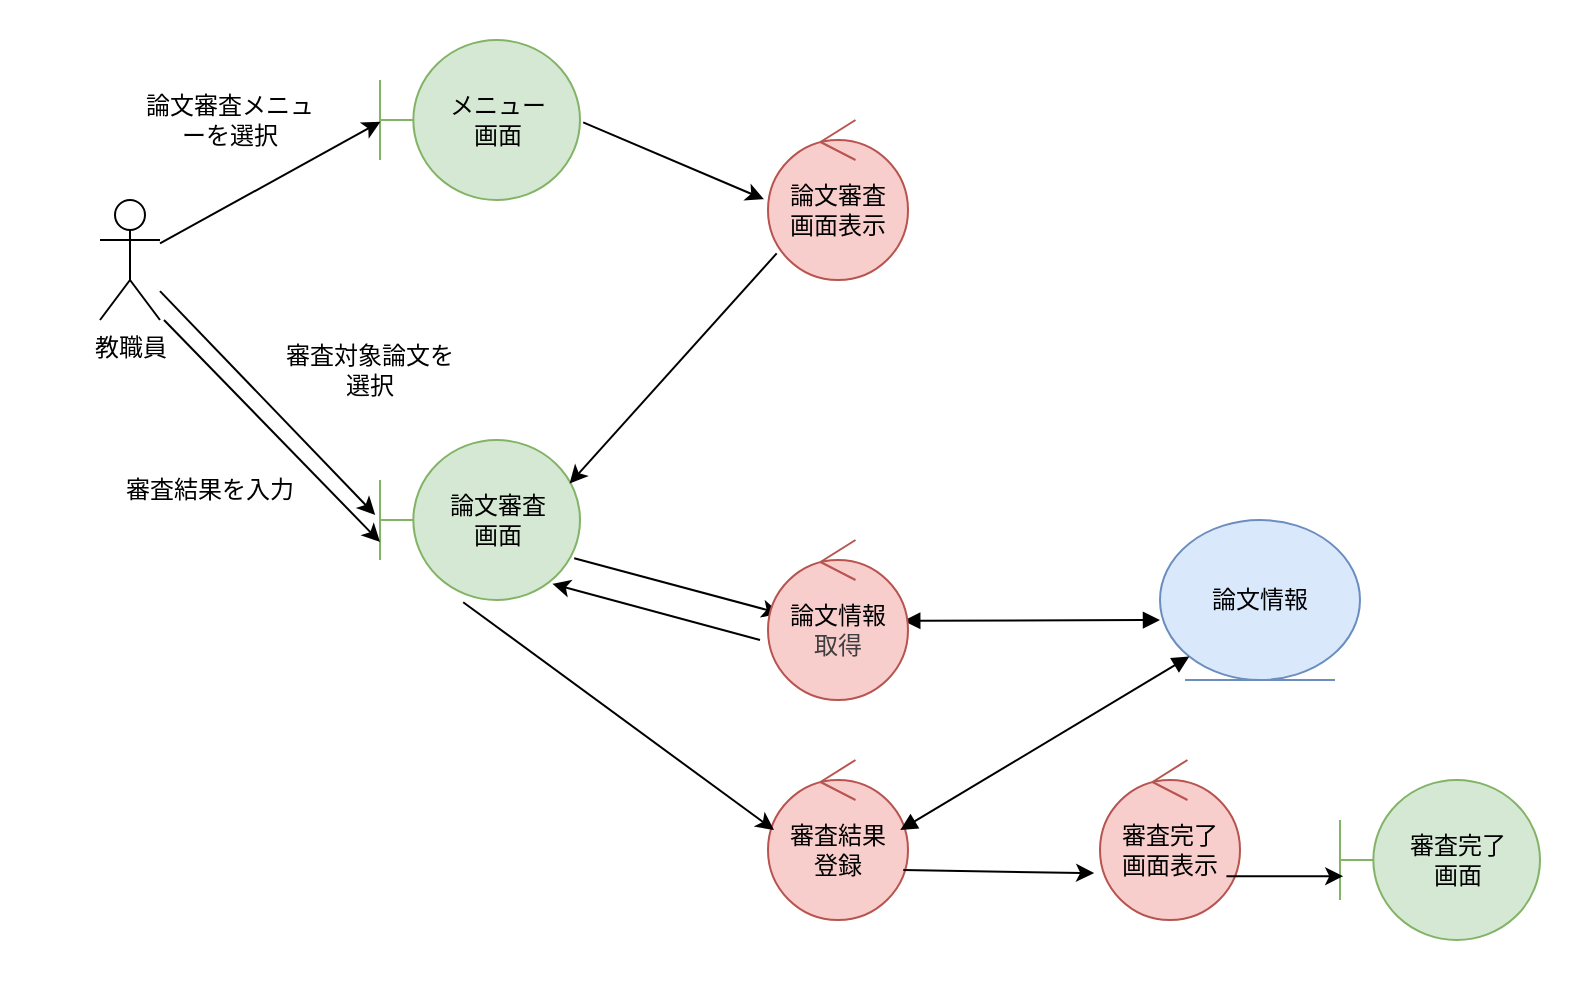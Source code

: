 <mxfile>
    <diagram id="5DfwSMmlrQ2DYcHCKKRp" name="ページ1">
        <mxGraphModel dx="907" dy="656" grid="1" gridSize="10" guides="1" tooltips="1" connect="1" arrows="1" fold="1" page="1" pageScale="1" pageWidth="827" pageHeight="1169" math="0" shadow="0">
            <root>
                <mxCell id="0"/>
                <mxCell id="1" parent="0"/>
                <mxCell id="14" value="" style="rounded=0;whiteSpace=wrap;html=1;strokeColor=none;" parent="1" vertex="1">
                    <mxGeometry x="30" y="180" width="790" height="500" as="geometry"/>
                </mxCell>
                <mxCell id="iqDvwW4yLdDJP2QT4Gw2-2" value="教職員" style="shape=umlActor;verticalLabelPosition=bottom;verticalAlign=top;html=1;" parent="1" vertex="1">
                    <mxGeometry x="80" y="280" width="30" height="60" as="geometry"/>
                </mxCell>
                <mxCell id="iqDvwW4yLdDJP2QT4Gw2-3" value="メニュー&lt;div&gt;画面&lt;/div&gt;" style="shape=umlBoundary;whiteSpace=wrap;html=1;fillColor=#d5e8d4;strokeColor=#82b366;" parent="1" vertex="1">
                    <mxGeometry x="220" y="200" width="100" height="80" as="geometry"/>
                </mxCell>
                <mxCell id="iqDvwW4yLdDJP2QT4Gw2-5" value="" style="endArrow=classic;html=1;rounded=0;entryX=0.002;entryY=0.511;entryDx=0;entryDy=0;entryPerimeter=0;" parent="1" source="iqDvwW4yLdDJP2QT4Gw2-2" target="iqDvwW4yLdDJP2QT4Gw2-3" edge="1">
                    <mxGeometry width="50" height="50" relative="1" as="geometry">
                        <mxPoint x="200" y="410" as="sourcePoint"/>
                        <mxPoint x="250" y="360" as="targetPoint"/>
                    </mxGeometry>
                </mxCell>
                <mxCell id="iqDvwW4yLdDJP2QT4Gw2-6" value="論文審査メニューを選択" style="text;html=1;align=center;verticalAlign=middle;whiteSpace=wrap;rounded=0;" parent="1" vertex="1">
                    <mxGeometry x="100" y="225" width="90" height="30" as="geometry"/>
                </mxCell>
                <mxCell id="iqDvwW4yLdDJP2QT4Gw2-7" value="論文審査&lt;br&gt;&lt;div&gt;画面表示&lt;/div&gt;" style="ellipse;shape=umlControl;whiteSpace=wrap;html=1;fillColor=#f8cecc;strokeColor=#b85450;" parent="1" vertex="1">
                    <mxGeometry x="414" y="240" width="70" height="80" as="geometry"/>
                </mxCell>
                <mxCell id="iqDvwW4yLdDJP2QT4Gw2-23" value="" style="endArrow=classic;html=1;rounded=0;entryX=-0.029;entryY=0.495;entryDx=0;entryDy=0;entryPerimeter=0;exitX=1.016;exitY=0.515;exitDx=0;exitDy=0;exitPerimeter=0;" parent="1" source="iqDvwW4yLdDJP2QT4Gw2-3" target="iqDvwW4yLdDJP2QT4Gw2-7" edge="1">
                    <mxGeometry width="50" height="50" relative="1" as="geometry">
                        <mxPoint x="210" y="541" as="sourcePoint"/>
                        <mxPoint x="320" y="480" as="targetPoint"/>
                    </mxGeometry>
                </mxCell>
                <mxCell id="iqDvwW4yLdDJP2QT4Gw2-25" value="論文審査&lt;br&gt;&lt;div&gt;画面&lt;/div&gt;" style="shape=umlBoundary;whiteSpace=wrap;html=1;fillColor=#d5e8d4;strokeColor=#82b366;" parent="1" vertex="1">
                    <mxGeometry x="220" y="400" width="100" height="80" as="geometry"/>
                </mxCell>
                <mxCell id="iqDvwW4yLdDJP2QT4Gw2-26" value="" style="endArrow=classic;html=1;rounded=0;entryX=0.948;entryY=0.272;entryDx=0;entryDy=0;entryPerimeter=0;exitX=0.062;exitY=0.834;exitDx=0;exitDy=0;exitPerimeter=0;" parent="1" source="iqDvwW4yLdDJP2QT4Gw2-7" target="iqDvwW4yLdDJP2QT4Gw2-25" edge="1">
                    <mxGeometry width="50" height="50" relative="1" as="geometry">
                        <mxPoint x="350" y="310" as="sourcePoint"/>
                        <mxPoint x="440" y="349" as="targetPoint"/>
                    </mxGeometry>
                </mxCell>
                <mxCell id="iqDvwW4yLdDJP2QT4Gw2-27" value="" style="endArrow=classic;html=1;rounded=0;entryX=-0.024;entryY=0.468;entryDx=0;entryDy=0;entryPerimeter=0;" parent="1" source="iqDvwW4yLdDJP2QT4Gw2-2" target="iqDvwW4yLdDJP2QT4Gw2-25" edge="1">
                    <mxGeometry width="50" height="50" relative="1" as="geometry">
                        <mxPoint x="130" y="351" as="sourcePoint"/>
                        <mxPoint x="240" y="290" as="targetPoint"/>
                    </mxGeometry>
                </mxCell>
                <mxCell id="iqDvwW4yLdDJP2QT4Gw2-28" value="審査対象論文を選択" style="text;html=1;align=center;verticalAlign=middle;whiteSpace=wrap;rounded=0;" parent="1" vertex="1">
                    <mxGeometry x="170" y="350" width="90" height="30" as="geometry"/>
                </mxCell>
                <mxCell id="iqDvwW4yLdDJP2QT4Gw2-30" value="" style="endArrow=classic;html=1;rounded=0;exitX=0.971;exitY=0.739;exitDx=0;exitDy=0;exitPerimeter=0;entryX=0.086;entryY=0.459;entryDx=0;entryDy=0;entryPerimeter=0;" parent="1" source="iqDvwW4yLdDJP2QT4Gw2-25" target="15" edge="1">
                    <mxGeometry width="50" height="50" relative="1" as="geometry">
                        <mxPoint x="433" y="400" as="sourcePoint"/>
                        <mxPoint x="414.84" y="486.72" as="targetPoint"/>
                    </mxGeometry>
                </mxCell>
                <mxCell id="iqDvwW4yLdDJP2QT4Gw2-31" value="論文情報" style="ellipse;shape=umlEntity;whiteSpace=wrap;html=1;fillColor=#dae8fc;strokeColor=#6c8ebf;" parent="1" vertex="1">
                    <mxGeometry x="610" y="440" width="100" height="80" as="geometry"/>
                </mxCell>
                <mxCell id="iqDvwW4yLdDJP2QT4Gw2-32" value="" style="endArrow=block;startArrow=block;endFill=1;startFill=1;html=1;rounded=0;exitX=0.966;exitY=0.505;exitDx=0;exitDy=0;exitPerimeter=0;entryX=0;entryY=0.625;entryDx=0;entryDy=0;entryPerimeter=0;fontColor=#FF0000;strokeColor=#000000;" parent="1" source="15" target="iqDvwW4yLdDJP2QT4Gw2-31" edge="1">
                    <mxGeometry width="160" relative="1" as="geometry">
                        <mxPoint x="590" y="490" as="sourcePoint"/>
                        <mxPoint x="750" y="640" as="targetPoint"/>
                    </mxGeometry>
                </mxCell>
                <mxCell id="10" value="審査完了&lt;div&gt;画面表示&lt;/div&gt;" style="ellipse;shape=umlControl;whiteSpace=wrap;html=1;fillColor=#f8cecc;strokeColor=#b85450;" parent="1" vertex="1">
                    <mxGeometry x="580" y="560" width="70" height="80" as="geometry"/>
                </mxCell>
                <mxCell id="11" value="審査完了&lt;div&gt;画面&lt;/div&gt;" style="shape=umlBoundary;whiteSpace=wrap;html=1;fillColor=#d5e8d4;strokeColor=#82b366;" parent="1" vertex="1">
                    <mxGeometry x="700" y="570" width="100" height="80" as="geometry"/>
                </mxCell>
                <mxCell id="12" value="" style="endArrow=classic;html=1;rounded=0;entryX=0.016;entryY=0.601;entryDx=0;entryDy=0;entryPerimeter=0;exitX=0.903;exitY=0.726;exitDx=0;exitDy=0;exitPerimeter=0;" parent="1" target="11" edge="1" source="10">
                    <mxGeometry width="50" height="50" relative="1" as="geometry">
                        <mxPoint x="650" y="601" as="sourcePoint"/>
                        <mxPoint x="690" y="601" as="targetPoint"/>
                    </mxGeometry>
                </mxCell>
                <mxCell id="15" value="論文情報&lt;div&gt;&lt;span style=&quot;color: rgb(63, 63, 63); background-color: transparent;&quot;&gt;取得&lt;/span&gt;&lt;/div&gt;" style="ellipse;shape=umlControl;whiteSpace=wrap;html=1;fillColor=#f8cecc;strokeColor=#b85450;" vertex="1" parent="1">
                    <mxGeometry x="414" y="450" width="70" height="80" as="geometry"/>
                </mxCell>
                <mxCell id="17" value="" style="endArrow=classic;html=1;rounded=0;entryX=0.862;entryY=0.899;entryDx=0;entryDy=0;entryPerimeter=0;" edge="1" parent="1" target="iqDvwW4yLdDJP2QT4Gw2-25">
                    <mxGeometry width="50" height="50" relative="1" as="geometry">
                        <mxPoint x="410" y="500" as="sourcePoint"/>
                        <mxPoint x="392.09" y="661.36" as="targetPoint"/>
                    </mxGeometry>
                </mxCell>
                <mxCell id="19" value="" style="endArrow=classic;html=1;rounded=0;" edge="1" parent="1">
                    <mxGeometry width="50" height="50" relative="1" as="geometry">
                        <mxPoint x="112" y="340" as="sourcePoint"/>
                        <mxPoint x="220" y="451" as="targetPoint"/>
                    </mxGeometry>
                </mxCell>
                <mxCell id="20" value="審査結果を入力" style="text;html=1;align=center;verticalAlign=middle;whiteSpace=wrap;rounded=0;" vertex="1" parent="1">
                    <mxGeometry x="90" y="410" width="90" height="30" as="geometry"/>
                </mxCell>
                <mxCell id="21" value="審査結果&lt;div&gt;登録&lt;/div&gt;" style="ellipse;shape=umlControl;whiteSpace=wrap;html=1;fillColor=#f8cecc;strokeColor=#b85450;" vertex="1" parent="1">
                    <mxGeometry x="414" y="560" width="70" height="80" as="geometry"/>
                </mxCell>
                <mxCell id="22" value="" style="endArrow=classic;html=1;rounded=0;entryX=0.043;entryY=0.438;entryDx=0;entryDy=0;entryPerimeter=0;exitX=0.416;exitY=1.014;exitDx=0;exitDy=0;exitPerimeter=0;" edge="1" parent="1" source="iqDvwW4yLdDJP2QT4Gw2-25" target="21">
                    <mxGeometry width="50" height="50" relative="1" as="geometry">
                        <mxPoint x="428" y="317" as="sourcePoint"/>
                        <mxPoint x="325" y="432" as="targetPoint"/>
                    </mxGeometry>
                </mxCell>
                <mxCell id="23" value="" style="endArrow=block;startArrow=block;endFill=1;startFill=1;html=1;rounded=0;exitX=0.944;exitY=0.438;exitDx=0;exitDy=0;exitPerimeter=0;entryX=0;entryY=1;entryDx=0;entryDy=0;fontColor=#FF0000;strokeColor=#000000;" edge="1" parent="1" source="21" target="iqDvwW4yLdDJP2QT4Gw2-31">
                    <mxGeometry width="160" relative="1" as="geometry">
                        <mxPoint x="492" y="500" as="sourcePoint"/>
                        <mxPoint x="620" y="500" as="targetPoint"/>
                    </mxGeometry>
                </mxCell>
                <mxCell id="24" value="" style="endArrow=classic;html=1;rounded=0;entryX=-0.042;entryY=0.707;entryDx=0;entryDy=0;entryPerimeter=0;exitX=0.966;exitY=0.688;exitDx=0;exitDy=0;exitPerimeter=0;" edge="1" parent="1" source="21" target="10">
                    <mxGeometry width="50" height="50" relative="1" as="geometry">
                        <mxPoint x="495" y="610" as="sourcePoint"/>
                        <mxPoint x="650" y="724" as="targetPoint"/>
                    </mxGeometry>
                </mxCell>
            </root>
        </mxGraphModel>
    </diagram>
</mxfile>